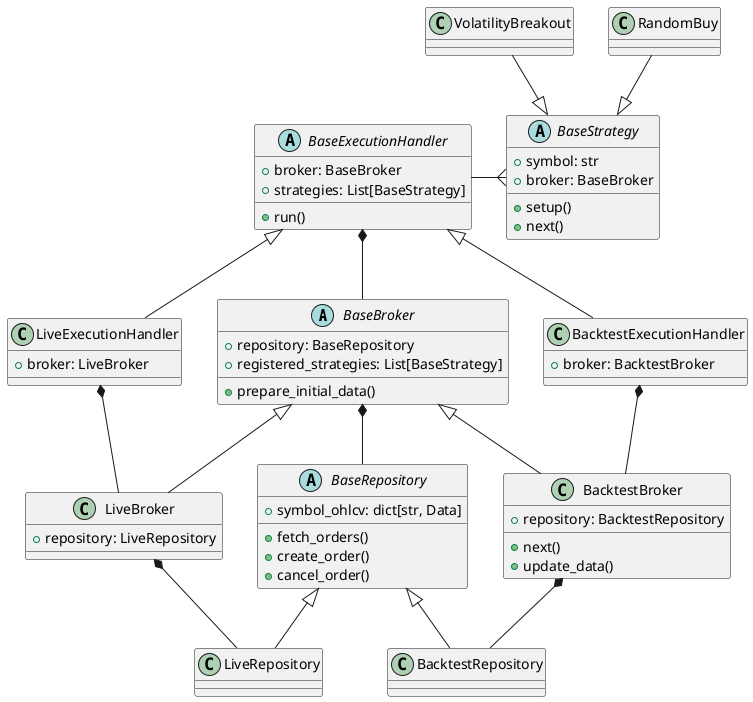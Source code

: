 @startuml ClassDiagram

abstract class BaseBroker {
	+ repository: BaseRepository
	+ registered_strategies: List[BaseStrategy]
	+ prepare_initial_data()
}

class LiveBroker extends BaseBroker {
	+ repository: LiveRepository
}

class BacktestBroker extends BaseBroker {
	+ repository: BacktestRepository
	+ next()
	+ update_data()
}

abstract class BaseRepository {
	+ symbol_ohlcv: dict[str, Data]
	+ fetch_orders()
	+ create_order()
	+ cancel_order()
}

class BacktestRepository extends BaseRepository {
}

class LiveRepository extends BaseRepository {
}

abstract class BaseExecutionHandler {
	+ broker: BaseBroker
	+ strategies: List[BaseStrategy]
	+ run()
}

class BacktestExecutionHandler extends BaseExecutionHandler {
	+ broker: BacktestBroker
}

class LiveExecutionHandler extends BaseExecutionHandler {
	+ broker: LiveBroker
}

abstract class BaseStrategy {
	+ symbol: str
	+ broker: BaseBroker
	+ setup()
	+ next()
}

class VolatilityBreakout {
}
class RandomBuy {
}

VolatilityBreakout --|> BaseStrategy
RandomBuy --|> BaseStrategy

BacktestBroker *-- BacktestRepository
LiveBroker *-- LiveRepository

BacktestExecutionHandler *-- BacktestBroker
LiveExecutionHandler *-- LiveBroker

BaseExecutionHandler *-- BaseBroker
BaseBroker *-- BaseRepository

BaseExecutionHandler -right-{ BaseStrategy


@enduml
